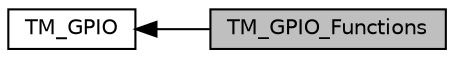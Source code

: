 digraph "TM_GPIO_Functions"
{
  edge [fontname="Helvetica",fontsize="10",labelfontname="Helvetica",labelfontsize="10"];
  node [fontname="Helvetica",fontsize="10",shape=record];
  rankdir=LR;
  Node1 [label="TM_GPIO",height=0.2,width=0.4,color="black", fillcolor="white", style="filled",URL="$group___t_m___g_p_i_o.html",tooltip="TM GPIO Library for STM32Fxxx. "];
  Node0 [label="TM_GPIO_Functions",height=0.2,width=0.4,color="black", fillcolor="grey75", style="filled", fontcolor="black"];
  Node1->Node0 [shape=plaintext, dir="back", style="solid"];
}

